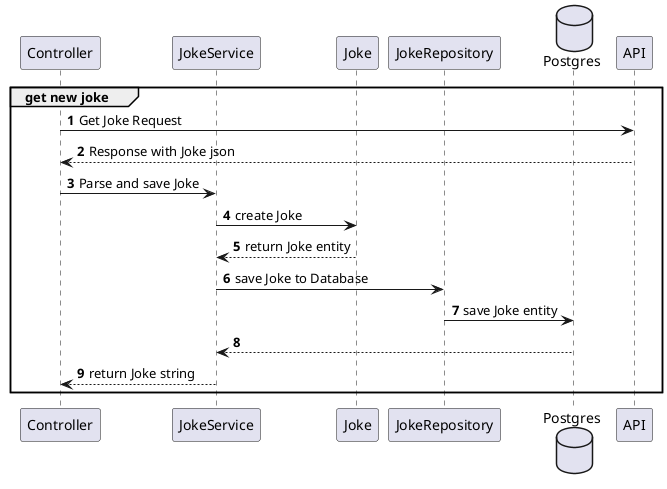 @startuml
participant Controller as control
participant JokeService as js
participant Joke as j
participant JokeRepository as jr
database Postgres as db
participant API

autonumber

group get new joke
control -> API: Get Joke Request
control <-- API: Response with Joke json
control -> js: Parse and save Joke
js -> j: create Joke
js <-- j: return Joke entity
js -> jr: save Joke to Database
jr -> db: save Joke entity
js <-- db
control <-- js: return Joke string
end

@enduml